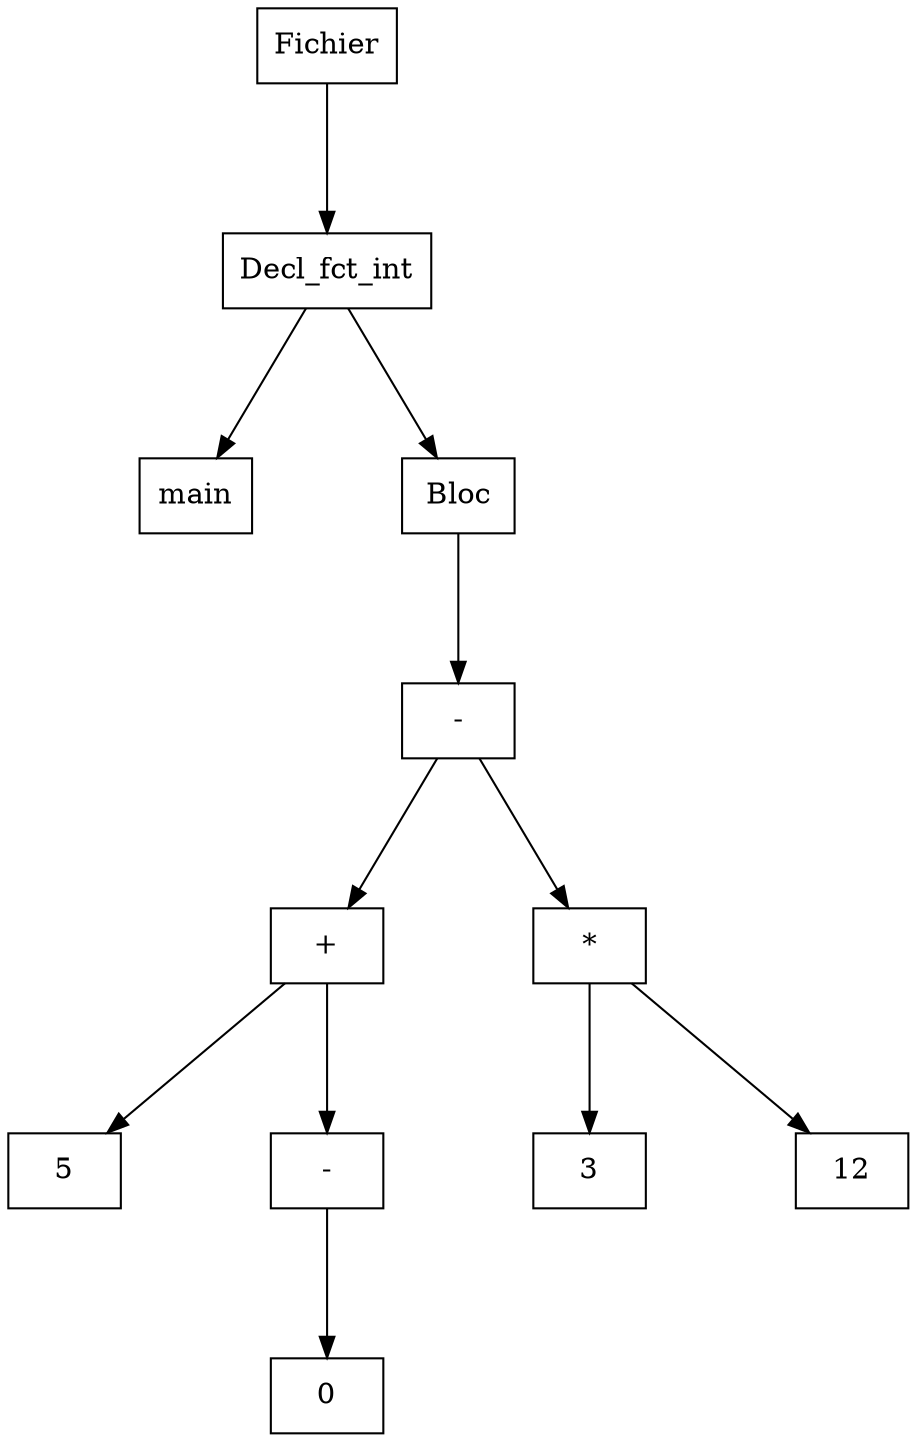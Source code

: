 digraph "ast"{

	nodesep=1;
	ranksep=1;

	N0 [label="Fichier", shape="box"];
	N1 [label="Decl_fct_int", shape="box"];
	N2 [label="main", shape="box"];
	N3 [label="Bloc", shape="box"];
	N4 [label="-", shape="box"];
	N5 [label="+", shape="box"];
	N6 [label="5", shape="box"];
	N7 [label="-", shape="box"];
	N8 [label="0", shape="box"];
	N9 [label="*", shape="box"];
	N10 [label="3", shape="box"];
	N11 [label="12", shape="box"];

	N1 -> N2; 
	N5 -> N6; 
	N7 -> N8; 
	N5 -> N7; 
	N4 -> N5; 
	N9 -> N10; 
	N9 -> N11; 
	N4 -> N9; 
	N3 -> N4; 
	N1 -> N3; 
	N0 -> N1; 
}

